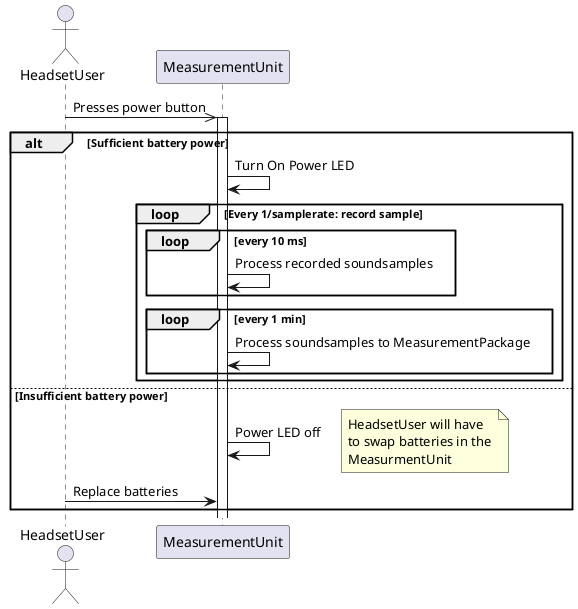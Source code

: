 @startuml UC1 : Turn on Measurement Unit
actor HeadsetUser as hu
participant MeasurementUnit as mu

hu ->> mu: Presses power button
alt Sufficient battery power
    activate mu
    mu -> mu: Turn On Power LED

    loop Every 1/samplerate: record sample

    loop every 10 ms
        mu -> mu : Process recorded soundsamples
    end

    loop every 1 min
        mu -> mu : Process soundsamples to MeasurementPackage
    end

    end

else Insufficient battery power
    mu -> mu: Power LED off
    
    note right
    HeadsetUser will have
    to swap batteries in the 
    MeasurmentUnit
    end note

    hu -> mu: Replace batteries
end
@enduml